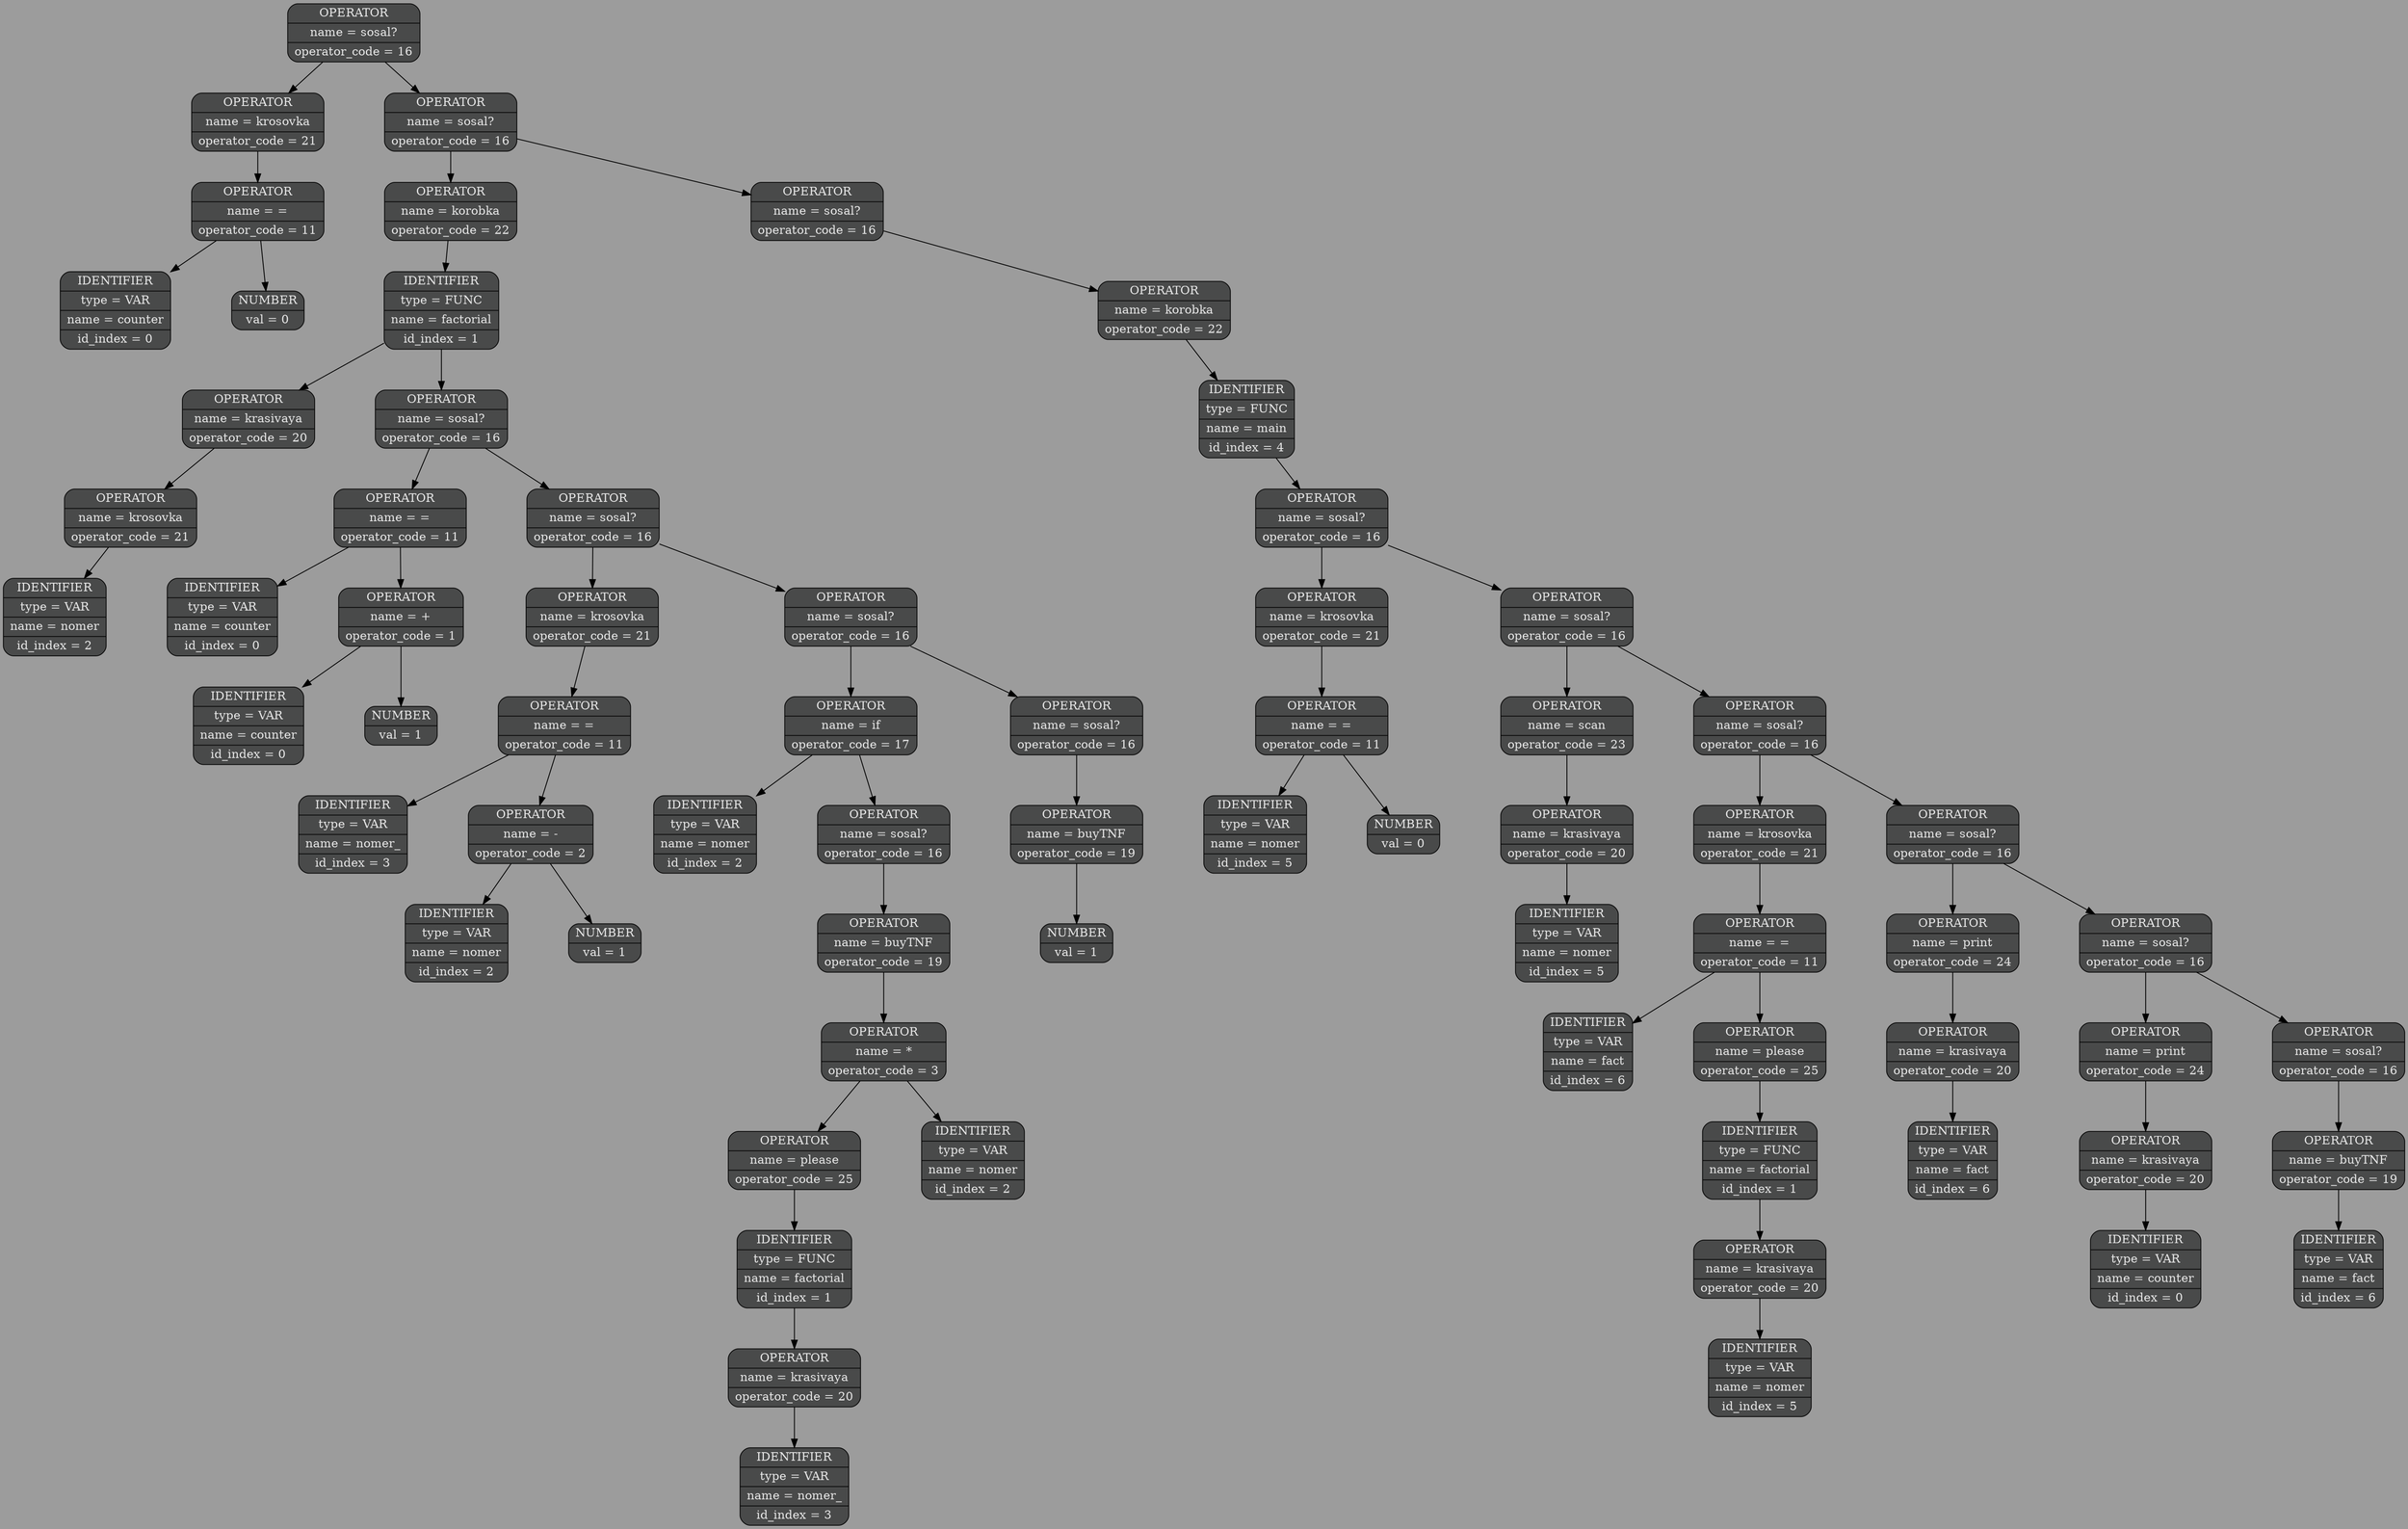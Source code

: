 digraph G{
nodesep=1;
ranksep=0.5;
rankdir=HR;
node[style=filled, color="#0a0a0a", fillcolor="#494a4a",fontcolor="#e6e6e6", fontsize=14];
edge[color="#000000", fontsize=12, penwidth=1, fontcolor = "#49006a"];
bgcolor="#9c9c9c";
elem0x7af404600010[shape="Mrecord", label= "{OPERATOR | name = sosal? | operator_code = 16}"];
elem0x7af404600010->elem0x7af404600038;elem0x7af404600038[shape="Mrecord", label= "{OPERATOR | name = krosovka | operator_code = 21}"];
elem0x7af404600038->elem0x7af404600060;elem0x7af404600060[shape="Mrecord", label= "{OPERATOR | name = = | operator_code = 11}"];
elem0x7af404600060->elem0x7af404600088;elem0x7af404600088[shape="Mrecord", label= "{IDENTIFIER | type = VAR | name = counter | id_index = 0}"];
elem0x7af404600060->elem0x7af4046000b0;elem0x7af4046000b0[shape="Mrecord", label= "{NUMBER | val = 0}"];
elem0x7af404600010->elem0x7af4046000d8;elem0x7af4046000d8[shape="Mrecord", label= "{OPERATOR | name = sosal? | operator_code = 16}"];
elem0x7af4046000d8->elem0x7af404600100;elem0x7af404600100[shape="Mrecord", label= "{OPERATOR | name = korobka | operator_code = 22}"];
elem0x7af404600100->elem0x7af404600128;elem0x7af404600128[shape="Mrecord", label= "{IDENTIFIER | type = FUNC | name = factorial | id_index = 1}"];
elem0x7af404600128->elem0x7af404600150;elem0x7af404600150[shape="Mrecord", label= "{OPERATOR | name = krasivaya | operator_code = 20}"];
elem0x7af404600150->elem0x7af404600178;elem0x7af404600178[shape="Mrecord", label= "{OPERATOR | name = krosovka | operator_code = 21}"];
elem0x7af404600178->elem0x7af4046001a0;elem0x7af4046001a0[shape="Mrecord", label= "{IDENTIFIER | type = VAR | name = nomer | id_index = 2}"];
elem0x7af404600128->elem0x7af4046001c8;elem0x7af4046001c8[shape="Mrecord", label= "{OPERATOR | name = sosal? | operator_code = 16}"];
elem0x7af4046001c8->elem0x7af4046001f0;elem0x7af4046001f0[shape="Mrecord", label= "{OPERATOR | name = = | operator_code = 11}"];
elem0x7af4046001f0->elem0x7af404600218;elem0x7af404600218[shape="Mrecord", label= "{IDENTIFIER | type = VAR | name = counter | id_index = 0}"];
elem0x7af4046001f0->elem0x7af404600240;elem0x7af404600240[shape="Mrecord", label= "{OPERATOR | name = + | operator_code = 1}"];
elem0x7af404600240->elem0x7af404600268;elem0x7af404600268[shape="Mrecord", label= "{IDENTIFIER | type = VAR | name = counter | id_index = 0}"];
elem0x7af404600240->elem0x7af404600290;elem0x7af404600290[shape="Mrecord", label= "{NUMBER | val = 1}"];
elem0x7af4046001c8->elem0x7af4046002b8;elem0x7af4046002b8[shape="Mrecord", label= "{OPERATOR | name = sosal? | operator_code = 16}"];
elem0x7af4046002b8->elem0x7af4046002e0;elem0x7af4046002e0[shape="Mrecord", label= "{OPERATOR | name = krosovka | operator_code = 21}"];
elem0x7af4046002e0->elem0x7af404600308;elem0x7af404600308[shape="Mrecord", label= "{OPERATOR | name = = | operator_code = 11}"];
elem0x7af404600308->elem0x7af404600330;elem0x7af404600330[shape="Mrecord", label= "{IDENTIFIER | type = VAR | name = nomer_ | id_index = 3}"];
elem0x7af404600308->elem0x7af404600358;elem0x7af404600358[shape="Mrecord", label= "{OPERATOR | name = - | operator_code = 2}"];
elem0x7af404600358->elem0x7af404600380;elem0x7af404600380[shape="Mrecord", label= "{IDENTIFIER | type = VAR | name = nomer | id_index = 2}"];
elem0x7af404600358->elem0x7af4046003a8;elem0x7af4046003a8[shape="Mrecord", label= "{NUMBER | val = 1}"];
elem0x7af4046002b8->elem0x7af4046003d0;elem0x7af4046003d0[shape="Mrecord", label= "{OPERATOR | name = sosal? | operator_code = 16}"];
elem0x7af4046003d0->elem0x7af4046003f8;elem0x7af4046003f8[shape="Mrecord", label= "{OPERATOR | name = if | operator_code = 17}"];
elem0x7af4046003f8->elem0x7af404600420;elem0x7af404600420[shape="Mrecord", label= "{IDENTIFIER | type = VAR | name = nomer | id_index = 2}"];
elem0x7af4046003f8->elem0x7af404600448;elem0x7af404600448[shape="Mrecord", label= "{OPERATOR | name = sosal? | operator_code = 16}"];
elem0x7af404600448->elem0x7af404600470;elem0x7af404600470[shape="Mrecord", label= "{OPERATOR | name = buyTNF | operator_code = 19}"];
elem0x7af404600470->elem0x7af404600498;elem0x7af404600498[shape="Mrecord", label= "{OPERATOR | name = * | operator_code = 3}"];
elem0x7af404600498->elem0x7af4046004c0;elem0x7af4046004c0[shape="Mrecord", label= "{OPERATOR | name = please | operator_code = 25}"];
elem0x7af4046004c0->elem0x7af4046004e8;elem0x7af4046004e8[shape="Mrecord", label= "{IDENTIFIER | type = FUNC | name = factorial | id_index = 1}"];
elem0x7af4046004e8->elem0x7af404600510;elem0x7af404600510[shape="Mrecord", label= "{OPERATOR | name = krasivaya | operator_code = 20}"];
elem0x7af404600510->elem0x7af404600538;elem0x7af404600538[shape="Mrecord", label= "{IDENTIFIER | type = VAR | name = nomer_ | id_index = 3}"];
elem0x7af404600498->elem0x7af404600560;elem0x7af404600560[shape="Mrecord", label= "{IDENTIFIER | type = VAR | name = nomer | id_index = 2}"];
elem0x7af4046003d0->elem0x7af404600588;elem0x7af404600588[shape="Mrecord", label= "{OPERATOR | name = sosal? | operator_code = 16}"];
elem0x7af404600588->elem0x7af4046005b0;elem0x7af4046005b0[shape="Mrecord", label= "{OPERATOR | name = buyTNF | operator_code = 19}"];
elem0x7af4046005b0->elem0x7af4046005d8;elem0x7af4046005d8[shape="Mrecord", label= "{NUMBER | val = 1}"];
elem0x7af4046000d8->elem0x7af404600600;elem0x7af404600600[shape="Mrecord", label= "{OPERATOR | name = sosal? | operator_code = 16}"];
elem0x7af404600600->elem0x7af404600628;elem0x7af404600628[shape="Mrecord", label= "{OPERATOR | name = korobka | operator_code = 22}"];
elem0x7af404600628->elem0x7af404600650;elem0x7af404600650[shape="Mrecord", label= "{IDENTIFIER | type = FUNC | name = main | id_index = 4}"];
elem0x7af404600650->elem0x7af404600678;elem0x7af404600678[shape="Mrecord", label= "{OPERATOR | name = sosal? | operator_code = 16}"];
elem0x7af404600678->elem0x7af4046006a0;elem0x7af4046006a0[shape="Mrecord", label= "{OPERATOR | name = krosovka | operator_code = 21}"];
elem0x7af4046006a0->elem0x7af4046006c8;elem0x7af4046006c8[shape="Mrecord", label= "{OPERATOR | name = = | operator_code = 11}"];
elem0x7af4046006c8->elem0x7af4046006f0;elem0x7af4046006f0[shape="Mrecord", label= "{IDENTIFIER | type = VAR | name = nomer | id_index = 5}"];
elem0x7af4046006c8->elem0x7af404600718;elem0x7af404600718[shape="Mrecord", label= "{NUMBER | val = 0}"];
elem0x7af404600678->elem0x7af404600740;elem0x7af404600740[shape="Mrecord", label= "{OPERATOR | name = sosal? | operator_code = 16}"];
elem0x7af404600740->elem0x7af404600768;elem0x7af404600768[shape="Mrecord", label= "{OPERATOR | name = scan | operator_code = 23}"];
elem0x7af404600768->elem0x7af404600790;elem0x7af404600790[shape="Mrecord", label= "{OPERATOR | name = krasivaya | operator_code = 20}"];
elem0x7af404600790->elem0x7af4046007b8;elem0x7af4046007b8[shape="Mrecord", label= "{IDENTIFIER | type = VAR | name = nomer | id_index = 5}"];
elem0x7af404600740->elem0x7af4046007e0;elem0x7af4046007e0[shape="Mrecord", label= "{OPERATOR | name = sosal? | operator_code = 16}"];
elem0x7af4046007e0->elem0x7af404600808;elem0x7af404600808[shape="Mrecord", label= "{OPERATOR | name = krosovka | operator_code = 21}"];
elem0x7af404600808->elem0x7af404600830;elem0x7af404600830[shape="Mrecord", label= "{OPERATOR | name = = | operator_code = 11}"];
elem0x7af404600830->elem0x7af404600858;elem0x7af404600858[shape="Mrecord", label= "{IDENTIFIER | type = VAR | name = fact | id_index = 6}"];
elem0x7af404600830->elem0x7af404600880;elem0x7af404600880[shape="Mrecord", label= "{OPERATOR | name = please | operator_code = 25}"];
elem0x7af404600880->elem0x7af4046008a8;elem0x7af4046008a8[shape="Mrecord", label= "{IDENTIFIER | type = FUNC | name = factorial | id_index = 1}"];
elem0x7af4046008a8->elem0x7af4046008d0;elem0x7af4046008d0[shape="Mrecord", label= "{OPERATOR | name = krasivaya | operator_code = 20}"];
elem0x7af4046008d0->elem0x7af4046008f8;elem0x7af4046008f8[shape="Mrecord", label= "{IDENTIFIER | type = VAR | name = nomer | id_index = 5}"];
elem0x7af4046007e0->elem0x7af404600920;elem0x7af404600920[shape="Mrecord", label= "{OPERATOR | name = sosal? | operator_code = 16}"];
elem0x7af404600920->elem0x7af404600948;elem0x7af404600948[shape="Mrecord", label= "{OPERATOR | name = print | operator_code = 24}"];
elem0x7af404600948->elem0x7af404600970;elem0x7af404600970[shape="Mrecord", label= "{OPERATOR | name = krasivaya | operator_code = 20}"];
elem0x7af404600970->elem0x7af404600998;elem0x7af404600998[shape="Mrecord", label= "{IDENTIFIER | type = VAR | name = fact | id_index = 6}"];
elem0x7af404600920->elem0x7af4046009c0;elem0x7af4046009c0[shape="Mrecord", label= "{OPERATOR | name = sosal? | operator_code = 16}"];
elem0x7af4046009c0->elem0x7af4046009e8;elem0x7af4046009e8[shape="Mrecord", label= "{OPERATOR | name = print | operator_code = 24}"];
elem0x7af4046009e8->elem0x7af404600a10;elem0x7af404600a10[shape="Mrecord", label= "{OPERATOR | name = krasivaya | operator_code = 20}"];
elem0x7af404600a10->elem0x7af404600a38;elem0x7af404600a38[shape="Mrecord", label= "{IDENTIFIER | type = VAR | name = counter | id_index = 0}"];
elem0x7af4046009c0->elem0x7af404600a60;elem0x7af404600a60[shape="Mrecord", label= "{OPERATOR | name = sosal? | operator_code = 16}"];
elem0x7af404600a60->elem0x7af404600a88;elem0x7af404600a88[shape="Mrecord", label= "{OPERATOR | name = buyTNF | operator_code = 19}"];
elem0x7af404600a88->elem0x7af404600ab0;elem0x7af404600ab0[shape="Mrecord", label= "{IDENTIFIER | type = VAR | name = fact | id_index = 6}"];
}
